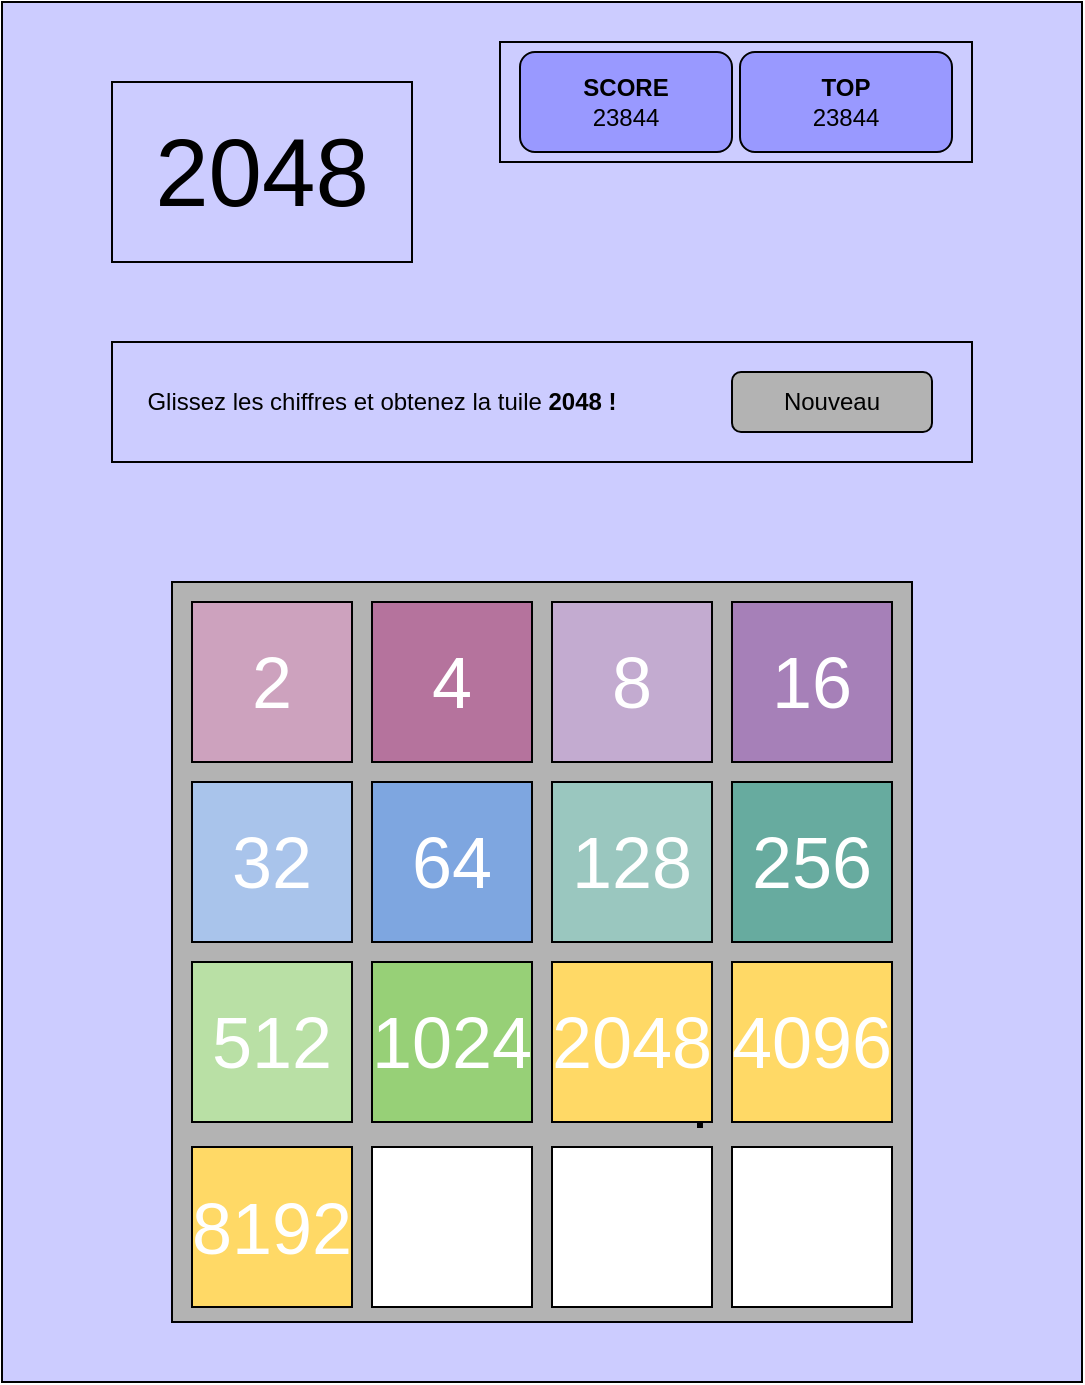 <mxfile version="24.7.17">
  <diagram name="Page-1" id="9TquNbIMCbtAV5zhOwuO">
    <mxGraphModel dx="600" dy="835" grid="1" gridSize="10" guides="1" tooltips="1" connect="1" arrows="1" fold="1" page="1" pageScale="1" pageWidth="827" pageHeight="1169" math="0" shadow="0">
      <root>
        <mxCell id="0" />
        <mxCell id="1" parent="0" />
        <mxCell id="JWfEg2-0Smn7HxO8pkx6-27" value="" style="rounded=0;whiteSpace=wrap;html=1;fillColor=#CCCCFF;" vertex="1" parent="1">
          <mxGeometry x="165" y="50" width="540" height="690" as="geometry" />
        </mxCell>
        <mxCell id="rfYDJJYG6BF60NP2ZTi7-2" value="" style="rounded=0;whiteSpace=wrap;html=1;fillColor=#CCCCFF;" parent="1" vertex="1">
          <mxGeometry x="220" y="220" width="430" height="60" as="geometry" />
        </mxCell>
        <mxCell id="rfYDJJYG6BF60NP2ZTi7-4" value="" style="rounded=0;whiteSpace=wrap;html=1;fillColor=#CCCCFF;" parent="1" vertex="1">
          <mxGeometry x="220" y="90" width="150" height="90" as="geometry" />
        </mxCell>
        <mxCell id="rfYDJJYG6BF60NP2ZTi7-5" value="" style="rounded=0;whiteSpace=wrap;html=1;fillColor=#CCCCFF;" parent="1" vertex="1">
          <mxGeometry x="414" y="70" width="236" height="60" as="geometry" />
        </mxCell>
        <mxCell id="rfYDJJYG6BF60NP2ZTi7-37" value="Nouveau" style="rounded=1;whiteSpace=wrap;html=1;fillColor=#B3B3B3;" parent="1" vertex="1">
          <mxGeometry x="530" y="235" width="100" height="30" as="geometry" />
        </mxCell>
        <mxCell id="rfYDJJYG6BF60NP2ZTi7-38" value="&lt;div style=&quot;text-align: left;&quot;&gt;&lt;span style=&quot;background-color: initial;&quot;&gt;Glissez les chiffres et obtenez la tuile &lt;/span&gt;&lt;b style=&quot;background-color: initial;&quot;&gt;2048 !&lt;/b&gt;&lt;/div&gt;" style="text;html=1;align=center;verticalAlign=middle;whiteSpace=wrap;rounded=0;" parent="1" vertex="1">
          <mxGeometry x="200" y="235" width="310" height="30" as="geometry" />
        </mxCell>
        <mxCell id="rfYDJJYG6BF60NP2ZTi7-39" value="&lt;font style=&quot;font-size: 48px;&quot;&gt;2048&lt;/font&gt;" style="text;html=1;align=center;verticalAlign=middle;whiteSpace=wrap;rounded=0;" parent="1" vertex="1">
          <mxGeometry x="265" y="120" width="60" height="30" as="geometry" />
        </mxCell>
        <mxCell id="rfYDJJYG6BF60NP2ZTi7-41" value="&lt;b&gt;TOP&lt;/b&gt;&lt;div&gt;23844&lt;/div&gt;" style="rounded=1;whiteSpace=wrap;html=1;fillColor=#9999FF;" parent="1" vertex="1">
          <mxGeometry x="534" y="75" width="106" height="50" as="geometry" />
        </mxCell>
        <mxCell id="rfYDJJYG6BF60NP2ZTi7-42" value="&lt;div&gt;&lt;b&gt;SCORE&lt;/b&gt;&lt;/div&gt;&lt;div&gt;23844&lt;/div&gt;" style="rounded=1;whiteSpace=wrap;html=1;fillColor=#9999FF;" parent="1" vertex="1">
          <mxGeometry x="424" y="75" width="106" height="50" as="geometry" />
        </mxCell>
        <mxCell id="JWfEg2-0Smn7HxO8pkx6-1" value="" style="whiteSpace=wrap;html=1;aspect=fixed;fillColor=#B3B3B3;" vertex="1" parent="1">
          <mxGeometry x="250" y="340" width="370" height="370" as="geometry" />
        </mxCell>
        <mxCell id="JWfEg2-0Smn7HxO8pkx6-2" value="" style="whiteSpace=wrap;html=1;aspect=fixed;fillColor=#A9C4EB;" vertex="1" parent="1">
          <mxGeometry x="260" y="440" width="80" height="80" as="geometry" />
        </mxCell>
        <mxCell id="JWfEg2-0Smn7HxO8pkx6-3" value="" style="whiteSpace=wrap;html=1;aspect=fixed;fillColor=#7EA6E0;" vertex="1" parent="1">
          <mxGeometry x="350" y="440" width="80" height="80" as="geometry" />
        </mxCell>
        <mxCell id="JWfEg2-0Smn7HxO8pkx6-4" value="&lt;font color=&quot;#ffffff&quot; style=&quot;font-size: 36px;&quot;&gt;128&lt;/font&gt;" style="whiteSpace=wrap;html=1;aspect=fixed;fillColor=#9AC7BF;" vertex="1" parent="1">
          <mxGeometry x="440" y="440" width="80" height="80" as="geometry" />
        </mxCell>
        <mxCell id="JWfEg2-0Smn7HxO8pkx6-5" value="" style="whiteSpace=wrap;html=1;aspect=fixed;fillColor=#67AB9F;" vertex="1" parent="1">
          <mxGeometry x="530" y="440" width="80" height="80" as="geometry" />
        </mxCell>
        <mxCell id="JWfEg2-0Smn7HxO8pkx6-6" value="" style="whiteSpace=wrap;html=1;aspect=fixed;fillColor=#C3ABD0;" vertex="1" parent="1">
          <mxGeometry x="440" y="350" width="80" height="80" as="geometry" />
        </mxCell>
        <mxCell id="JWfEg2-0Smn7HxO8pkx6-7" value="&lt;font color=&quot;#ffffff&quot; style=&quot;font-size: 36px;&quot;&gt;1024&lt;/font&gt;" style="whiteSpace=wrap;html=1;aspect=fixed;fillColor=#97D077;" vertex="1" parent="1">
          <mxGeometry x="350" y="530" width="80" height="80" as="geometry" />
        </mxCell>
        <mxCell id="JWfEg2-0Smn7HxO8pkx6-8" value="&lt;font color=&quot;#ffffff&quot; style=&quot;font-size: 36px;&quot;&gt;8192&lt;/font&gt;" style="whiteSpace=wrap;html=1;aspect=fixed;fillColor=#FFD966;" vertex="1" parent="1">
          <mxGeometry x="260" y="622.5" width="80" height="80" as="geometry" />
        </mxCell>
        <mxCell id="JWfEg2-0Smn7HxO8pkx6-9" value="&lt;font color=&quot;#ffffff&quot; style=&quot;font-size: 36px;&quot;&gt;512&lt;/font&gt;" style="whiteSpace=wrap;html=1;aspect=fixed;fillColor=#B9E0A5;" vertex="1" parent="1">
          <mxGeometry x="260" y="530" width="80" height="80" as="geometry" />
        </mxCell>
        <mxCell id="JWfEg2-0Smn7HxO8pkx6-10" value="" style="whiteSpace=wrap;html=1;aspect=fixed;fillColor=#FFFFFF;" vertex="1" parent="1">
          <mxGeometry x="350" y="622.5" width="80" height="80" as="geometry" />
        </mxCell>
        <mxCell id="JWfEg2-0Smn7HxO8pkx6-11" value="" style="whiteSpace=wrap;html=1;aspect=fixed;" vertex="1" parent="1">
          <mxGeometry x="440" y="622.5" width="80" height="80" as="geometry" />
        </mxCell>
        <mxCell id="JWfEg2-0Smn7HxO8pkx6-12" value="" style="whiteSpace=wrap;html=1;aspect=fixed;" vertex="1" parent="1">
          <mxGeometry x="530" y="622.5" width="80" height="80" as="geometry" />
        </mxCell>
        <mxCell id="JWfEg2-0Smn7HxO8pkx6-13" value="&lt;font color=&quot;#ffffff&quot; style=&quot;font-size: 36px;&quot;&gt;8&lt;/font&gt;" style="text;html=1;align=center;verticalAlign=middle;whiteSpace=wrap;rounded=0;" vertex="1" parent="1">
          <mxGeometry x="450" y="375" width="60" height="30" as="geometry" />
        </mxCell>
        <mxCell id="JWfEg2-0Smn7HxO8pkx6-14" value="&lt;font style=&quot;font-size: 36px;&quot;&gt;4&lt;/font&gt;" style="text;html=1;align=center;verticalAlign=middle;whiteSpace=wrap;rounded=0;" vertex="1" parent="1">
          <mxGeometry x="480" y="585" width="60" height="30" as="geometry" />
        </mxCell>
        <mxCell id="JWfEg2-0Smn7HxO8pkx6-15" value="" style="whiteSpace=wrap;html=1;aspect=fixed;fillColor=#FFD966;" vertex="1" parent="1">
          <mxGeometry x="440" y="530" width="80" height="80" as="geometry" />
        </mxCell>
        <mxCell id="JWfEg2-0Smn7HxO8pkx6-16" value="" style="whiteSpace=wrap;html=1;aspect=fixed;fillColor=#CDA2BE;" vertex="1" parent="1">
          <mxGeometry x="260" y="350" width="80" height="80" as="geometry" />
        </mxCell>
        <mxCell id="JWfEg2-0Smn7HxO8pkx6-17" value="" style="whiteSpace=wrap;html=1;aspect=fixed;fillColor=#B5739D;" vertex="1" parent="1">
          <mxGeometry x="350" y="350" width="80" height="80" as="geometry" />
        </mxCell>
        <mxCell id="JWfEg2-0Smn7HxO8pkx6-18" value="&lt;font color=&quot;#ffffff&quot; style=&quot;font-size: 36px;&quot;&gt;64&lt;/font&gt;" style="text;html=1;align=center;verticalAlign=middle;whiteSpace=wrap;rounded=0;" vertex="1" parent="1">
          <mxGeometry x="360" y="465" width="60" height="30" as="geometry" />
        </mxCell>
        <mxCell id="JWfEg2-0Smn7HxO8pkx6-19" value="&lt;font color=&quot;#ffffff&quot; style=&quot;font-size: 36px;&quot;&gt;4&lt;/font&gt;" style="text;html=1;align=center;verticalAlign=middle;whiteSpace=wrap;rounded=0;" vertex="1" parent="1">
          <mxGeometry x="360" y="375" width="60" height="30" as="geometry" />
        </mxCell>
        <mxCell id="JWfEg2-0Smn7HxO8pkx6-20" value="&lt;font color=&quot;#ffffff&quot; style=&quot;font-size: 36px;&quot;&gt;2&lt;/font&gt;" style="text;html=1;align=center;verticalAlign=middle;whiteSpace=wrap;rounded=0;" vertex="1" parent="1">
          <mxGeometry x="270" y="375" width="60" height="30" as="geometry" />
        </mxCell>
        <mxCell id="JWfEg2-0Smn7HxO8pkx6-21" value="" style="whiteSpace=wrap;html=1;aspect=fixed;fillColor=#A680B8;" vertex="1" parent="1">
          <mxGeometry x="530" y="350" width="80" height="80" as="geometry" />
        </mxCell>
        <mxCell id="JWfEg2-0Smn7HxO8pkx6-22" value="&lt;font color=&quot;#ffffff&quot; style=&quot;font-size: 36px;&quot;&gt;16&lt;/font&gt;" style="text;html=1;align=center;verticalAlign=middle;whiteSpace=wrap;rounded=0;" vertex="1" parent="1">
          <mxGeometry x="540" y="375" width="60" height="30" as="geometry" />
        </mxCell>
        <mxCell id="JWfEg2-0Smn7HxO8pkx6-23" value="&lt;font color=&quot;#ffffff&quot; style=&quot;font-size: 36px;&quot;&gt;4096&lt;/font&gt;" style="whiteSpace=wrap;html=1;aspect=fixed;fillColor=#FFD966;" vertex="1" parent="1">
          <mxGeometry x="530" y="530" width="80" height="80" as="geometry" />
        </mxCell>
        <mxCell id="JWfEg2-0Smn7HxO8pkx6-24" value="&lt;font color=&quot;#ffffff&quot; style=&quot;font-size: 36px;&quot;&gt;2048&lt;/font&gt;" style="text;html=1;align=center;verticalAlign=middle;whiteSpace=wrap;rounded=0;" vertex="1" parent="1">
          <mxGeometry x="440" y="552.5" width="80" height="35" as="geometry" />
        </mxCell>
        <mxCell id="JWfEg2-0Smn7HxO8pkx6-25" value="&lt;font color=&quot;#ffffff&quot; style=&quot;font-size: 36px;&quot;&gt;256&lt;/font&gt;" style="text;html=1;align=center;verticalAlign=middle;whiteSpace=wrap;rounded=0;" vertex="1" parent="1">
          <mxGeometry x="540" y="465" width="60" height="30" as="geometry" />
        </mxCell>
        <mxCell id="JWfEg2-0Smn7HxO8pkx6-26" value="&lt;font color=&quot;#ffffff&quot; style=&quot;font-size: 36px;&quot;&gt;32&lt;/font&gt;" style="text;html=1;align=center;verticalAlign=middle;whiteSpace=wrap;rounded=0;" vertex="1" parent="1">
          <mxGeometry x="270" y="465" width="60" height="30" as="geometry" />
        </mxCell>
      </root>
    </mxGraphModel>
  </diagram>
</mxfile>
